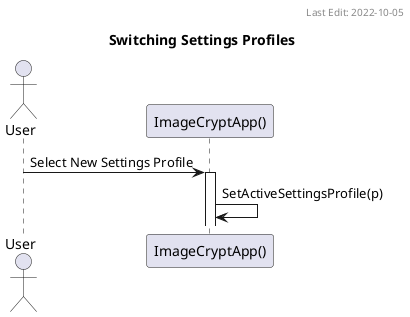 'Author: Andrew Bounds
'Last Edit: 2022-05-10
@startuml Switching Settings Profiles
title Switching Settings Profiles
header Last Edit: 2022-10-05

Actor       User                            as  user
participant "ImageCryptApp()"               as  gui

user -> gui ++ : Select New Settings Profile
gui -> gui : SetActiveSettingsProfile(p)

@enduml